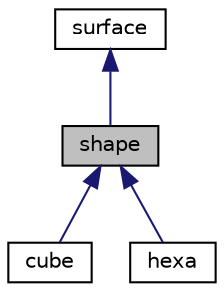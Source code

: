 digraph "shape"
{
  edge [fontname="Helvetica",fontsize="10",labelfontname="Helvetica",labelfontsize="10"];
  node [fontname="Helvetica",fontsize="10",shape=record];
  Node0 [label="shape",height=0.2,width=0.4,color="black", fillcolor="grey75", style="filled", fontcolor="black"];
  Node1 -> Node0 [dir="back",color="midnightblue",fontsize="10",style="solid",fontname="Helvetica"];
  Node1 [label="surface",height=0.2,width=0.4,color="black", fillcolor="white", style="filled",URL="$classsurface.html",tooltip="Modeluje pojęcie powierzchni. "];
  Node0 -> Node2 [dir="back",color="midnightblue",fontsize="10",style="solid",fontname="Helvetica"];
  Node2 [label="cube",height=0.2,width=0.4,color="black", fillcolor="white", style="filled",URL="$classcube.html",tooltip="Modeluje pojęcie prostopadłościanu. "];
  Node0 -> Node3 [dir="back",color="midnightblue",fontsize="10",style="solid",fontname="Helvetica"];
  Node3 [label="hexa",height=0.2,width=0.4,color="black", fillcolor="white", style="filled",URL="$classhexa.html",tooltip="Modeluje pojęcie graniastosłupa o podstawie sześciokąta. "];
}
